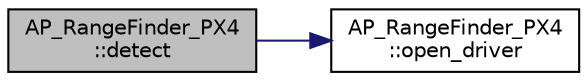 digraph "AP_RangeFinder_PX4::detect"
{
 // INTERACTIVE_SVG=YES
  edge [fontname="Helvetica",fontsize="10",labelfontname="Helvetica",labelfontsize="10"];
  node [fontname="Helvetica",fontsize="10",shape=record];
  rankdir="LR";
  Node1 [label="AP_RangeFinder_PX4\l::detect",height=0.2,width=0.4,color="black", fillcolor="grey75", style="filled", fontcolor="black"];
  Node1 -> Node2 [color="midnightblue",fontsize="10",style="solid",fontname="Helvetica"];
  Node2 [label="AP_RangeFinder_PX4\l::open_driver",height=0.2,width=0.4,color="black", fillcolor="white", style="filled",URL="$classAP__RangeFinder__PX4.html#a5a9cdef8412cd21caaad6b59a3a61956"];
}
